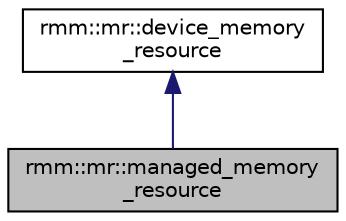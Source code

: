digraph "rmm::mr::managed_memory_resource"
{
  edge [fontname="Helvetica",fontsize="10",labelfontname="Helvetica",labelfontsize="10"];
  node [fontname="Helvetica",fontsize="10",shape=record];
  Node0 [label="rmm::mr::managed_memory\l_resource",height=0.2,width=0.4,color="black", fillcolor="grey75", style="filled", fontcolor="black"];
  Node1 -> Node0 [dir="back",color="midnightblue",fontsize="10",style="solid",fontname="Helvetica"];
  Node1 [label="rmm::mr::device_memory\l_resource",height=0.2,width=0.4,color="black", fillcolor="white", style="filled",URL="$classrmm_1_1mr_1_1device__memory__resource.html",tooltip="Base class for all libcudf device memory allocation. "];
}
